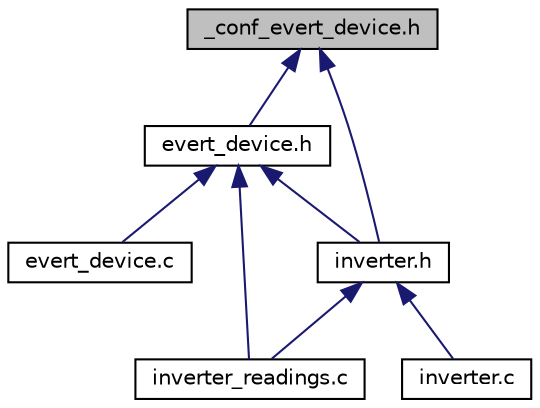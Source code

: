 digraph "_conf_evert_device.h"
{
 // LATEX_PDF_SIZE
  edge [fontname="Helvetica",fontsize="10",labelfontname="Helvetica",labelfontsize="10"];
  node [fontname="Helvetica",fontsize="10",shape=record];
  Node1 [label="_conf_evert_device.h",height=0.2,width=0.4,color="black", fillcolor="grey75", style="filled", fontcolor="black",tooltip=" "];
  Node1 -> Node2 [dir="back",color="midnightblue",fontsize="10",style="solid"];
  Node2 [label="evert_device.h",height=0.2,width=0.4,color="black", fillcolor="white", style="filled",URL="$evert__device_8h.html",tooltip=" "];
  Node2 -> Node3 [dir="back",color="midnightblue",fontsize="10",style="solid"];
  Node3 [label="evert_device.c",height=0.2,width=0.4,color="black", fillcolor="white", style="filled",URL="$evert__device_8c.html",tooltip=" "];
  Node2 -> Node4 [dir="back",color="midnightblue",fontsize="10",style="solid"];
  Node4 [label="inverter.h",height=0.2,width=0.4,color="black", fillcolor="white", style="filled",URL="$inverter_8h.html",tooltip=" "];
  Node4 -> Node5 [dir="back",color="midnightblue",fontsize="10",style="solid"];
  Node5 [label="inverter.c",height=0.2,width=0.4,color="black", fillcolor="white", style="filled",URL="$inverter_8c.html",tooltip=" "];
  Node4 -> Node6 [dir="back",color="midnightblue",fontsize="10",style="solid"];
  Node6 [label="inverter_readings.c",height=0.2,width=0.4,color="black", fillcolor="white", style="filled",URL="$inverter__readings_8c.html",tooltip=" "];
  Node2 -> Node6 [dir="back",color="midnightblue",fontsize="10",style="solid"];
  Node1 -> Node4 [dir="back",color="midnightblue",fontsize="10",style="solid"];
}
